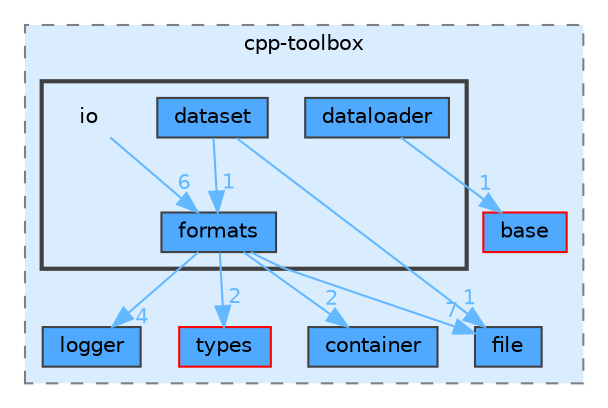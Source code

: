 digraph "src/include/cpp-toolbox/io"
{
 // LATEX_PDF_SIZE
  bgcolor="transparent";
  edge [fontname=Helvetica,fontsize=10,labelfontname=Helvetica,labelfontsize=10];
  node [fontname=Helvetica,fontsize=10,shape=box,height=0.2,width=0.4];
  compound=true
  subgraph clusterdir_09c6140c2956544491238e129f11fd9f {
    graph [ bgcolor="#daedff", pencolor="grey50", label="cpp-toolbox", fontname=Helvetica,fontsize=10 style="filled,dashed", URL="dir_09c6140c2956544491238e129f11fd9f.html",tooltip=""]
  dir_175064ea02679cf4c3a50b5407502295 [label="base", fillcolor="#4ea9ff", color="red", style="filled", URL="dir_175064ea02679cf4c3a50b5407502295.html",tooltip=""];
  dir_40d9b6a4c321e73b85093107dc465522 [label="logger", fillcolor="#4ea9ff", color="grey25", style="filled", URL="dir_40d9b6a4c321e73b85093107dc465522.html",tooltip=""];
  dir_5e35b7373085dba8dab58644e4548795 [label="container", fillcolor="#4ea9ff", color="grey25", style="filled", URL="dir_5e35b7373085dba8dab58644e4548795.html",tooltip=""];
  dir_b5aa90370c16f0962bf4137c01c04103 [label="file", fillcolor="#4ea9ff", color="grey25", style="filled", URL="dir_b5aa90370c16f0962bf4137c01c04103.html",tooltip=""];
  dir_d073c017754f5bdb7e8e1de8ad13b99a [label="types", fillcolor="#4ea9ff", color="red", style="filled", URL="dir_d073c017754f5bdb7e8e1de8ad13b99a.html",tooltip=""];
  subgraph clusterdir_0525589dda1abc1cfa65fd0da343267e {
    graph [ bgcolor="#daedff", pencolor="grey25", label="", fontname=Helvetica,fontsize=10 style="filled,bold", URL="dir_0525589dda1abc1cfa65fd0da343267e.html",tooltip=""]
    dir_0525589dda1abc1cfa65fd0da343267e [shape=plaintext, label="io"];
  dir_98ff5159ab1abbc525b6e49eb1889c44 [label="dataloader", fillcolor="#4ea9ff", color="grey25", style="filled", URL="dir_98ff5159ab1abbc525b6e49eb1889c44.html",tooltip=""];
  dir_00f545bfa34b52c2adad340e3d24edc6 [label="dataset", fillcolor="#4ea9ff", color="grey25", style="filled", URL="dir_00f545bfa34b52c2adad340e3d24edc6.html",tooltip=""];
  dir_1d45bcc800627d18cbc66f5a2df2fc7a [label="formats", fillcolor="#4ea9ff", color="grey25", style="filled", URL="dir_1d45bcc800627d18cbc66f5a2df2fc7a.html",tooltip=""];
  }
  }
  dir_0525589dda1abc1cfa65fd0da343267e->dir_1d45bcc800627d18cbc66f5a2df2fc7a [headlabel="6", labeldistance=1.5 headhref="dir_000027_000014.html" href="dir_000027_000014.html" color="steelblue1" fontcolor="steelblue1"];
  dir_98ff5159ab1abbc525b6e49eb1889c44->dir_175064ea02679cf4c3a50b5407502295 [headlabel="1", labeldistance=1.5 headhref="dir_000005_000000.html" href="dir_000005_000000.html" color="steelblue1" fontcolor="steelblue1"];
  dir_00f545bfa34b52c2adad340e3d24edc6->dir_1d45bcc800627d18cbc66f5a2df2fc7a [headlabel="1", labeldistance=1.5 headhref="dir_000006_000014.html" href="dir_000006_000014.html" color="steelblue1" fontcolor="steelblue1"];
  dir_00f545bfa34b52c2adad340e3d24edc6->dir_b5aa90370c16f0962bf4137c01c04103 [headlabel="1", labeldistance=1.5 headhref="dir_000006_000012.html" href="dir_000006_000012.html" color="steelblue1" fontcolor="steelblue1"];
  dir_1d45bcc800627d18cbc66f5a2df2fc7a->dir_40d9b6a4c321e73b85093107dc465522 [headlabel="4", labeldistance=1.5 headhref="dir_000014_000029.html" href="dir_000014_000029.html" color="steelblue1" fontcolor="steelblue1"];
  dir_1d45bcc800627d18cbc66f5a2df2fc7a->dir_5e35b7373085dba8dab58644e4548795 [headlabel="2", labeldistance=1.5 headhref="dir_000014_000002.html" href="dir_000014_000002.html" color="steelblue1" fontcolor="steelblue1"];
  dir_1d45bcc800627d18cbc66f5a2df2fc7a->dir_b5aa90370c16f0962bf4137c01c04103 [headlabel="7", labeldistance=1.5 headhref="dir_000014_000012.html" href="dir_000014_000012.html" color="steelblue1" fontcolor="steelblue1"];
  dir_1d45bcc800627d18cbc66f5a2df2fc7a->dir_d073c017754f5bdb7e8e1de8ad13b99a [headlabel="2", labeldistance=1.5 headhref="dir_000014_000039.html" href="dir_000014_000039.html" color="steelblue1" fontcolor="steelblue1"];
}
